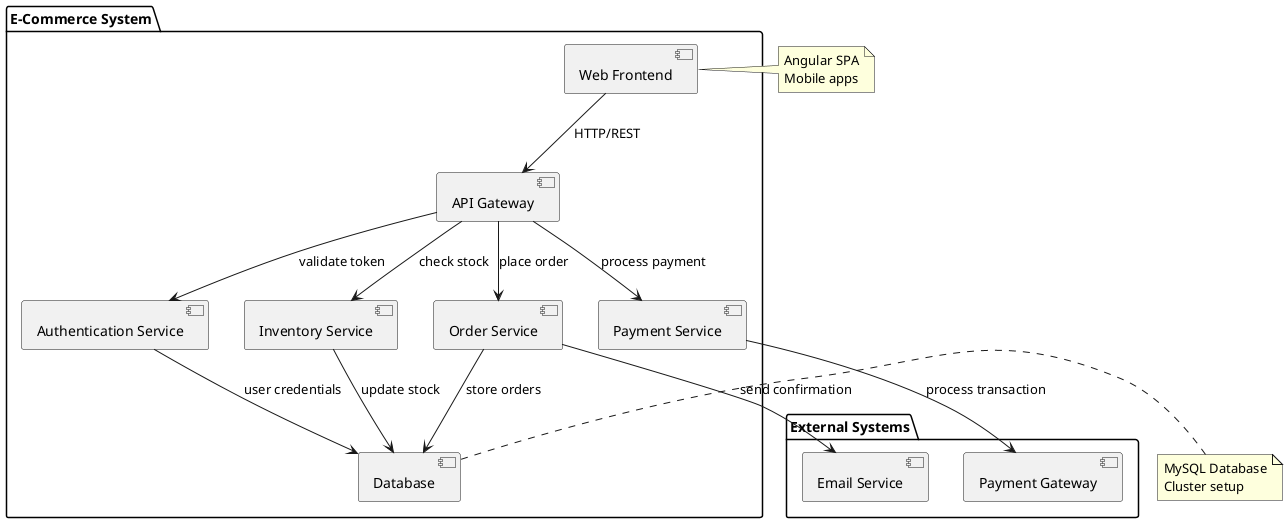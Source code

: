 @startuml E-Commerce System Component Diagram

skinparam componentStyle uml2

package "E-Commerce System" {
    [Web Frontend] as frontend
    [API Gateway] as gateway
    [Authentication Service] as auth
    [Order Service] as order
    [Payment Service] as payment
    [Inventory Service] as inventory
    [Database] as db
}

package "External Systems" {
    [Payment Gateway] as ext_payment
    [Email Service] as ext_email
}

frontend --> gateway : HTTP/REST
gateway --> auth : validate token
gateway --> order : place order
gateway --> inventory : check stock
gateway --> payment : process payment

order --> db : store orders
inventory --> db : update stock
auth --> db : user credentials

payment --> ext_payment : process transaction
order --> ext_email : send confirmation

note right of frontend
  Angular SPA
  Mobile apps
end note

note left of db
  MySQL Database
  Cluster setup
end note

@enduml
